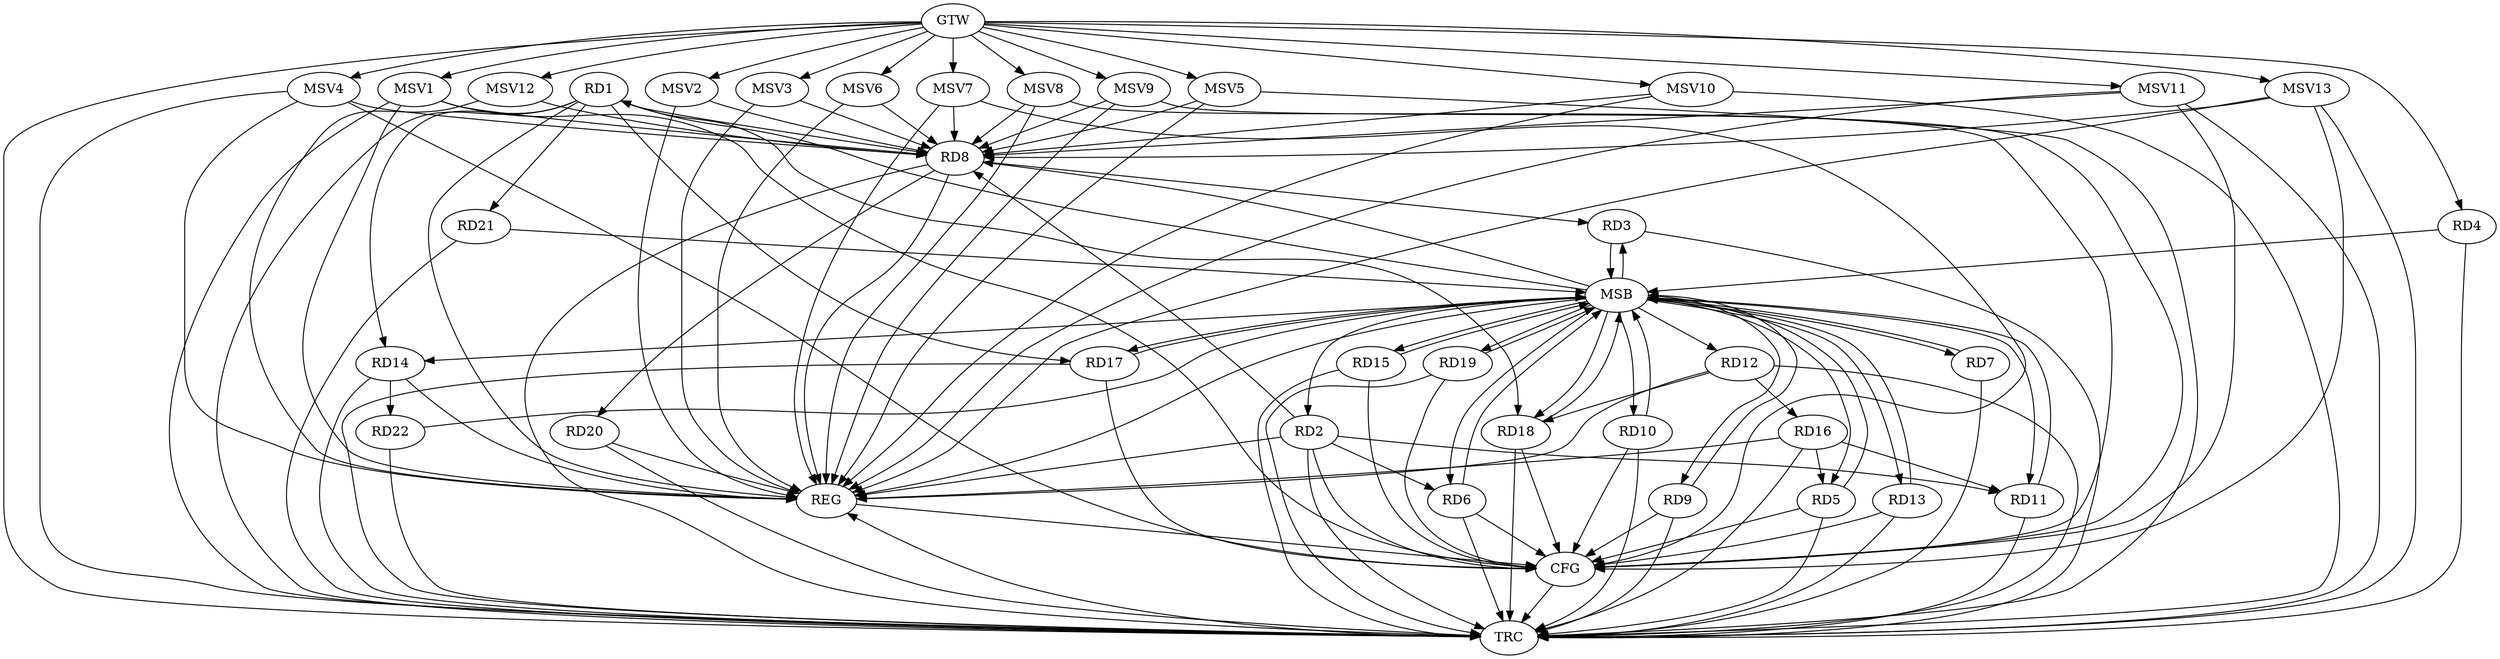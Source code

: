 strict digraph G {
  RD1 [ label="RD1" ];
  RD2 [ label="RD2" ];
  RD3 [ label="RD3" ];
  RD4 [ label="RD4" ];
  RD5 [ label="RD5" ];
  RD6 [ label="RD6" ];
  RD7 [ label="RD7" ];
  RD8 [ label="RD8" ];
  RD9 [ label="RD9" ];
  RD10 [ label="RD10" ];
  RD11 [ label="RD11" ];
  RD12 [ label="RD12" ];
  RD13 [ label="RD13" ];
  RD14 [ label="RD14" ];
  RD15 [ label="RD15" ];
  RD16 [ label="RD16" ];
  RD17 [ label="RD17" ];
  RD18 [ label="RD18" ];
  RD19 [ label="RD19" ];
  RD20 [ label="RD20" ];
  RD21 [ label="RD21" ];
  RD22 [ label="RD22" ];
  GTW [ label="GTW" ];
  REG [ label="REG" ];
  MSB [ label="MSB" ];
  CFG [ label="CFG" ];
  TRC [ label="TRC" ];
  MSV1 [ label="MSV1" ];
  MSV2 [ label="MSV2" ];
  MSV3 [ label="MSV3" ];
  MSV4 [ label="MSV4" ];
  MSV5 [ label="MSV5" ];
  MSV6 [ label="MSV6" ];
  MSV7 [ label="MSV7" ];
  MSV8 [ label="MSV8" ];
  MSV9 [ label="MSV9" ];
  MSV10 [ label="MSV10" ];
  MSV11 [ label="MSV11" ];
  MSV12 [ label="MSV12" ];
  MSV13 [ label="MSV13" ];
  RD1 -> RD8;
  RD1 -> RD14;
  RD1 -> RD17;
  RD1 -> RD18;
  RD1 -> RD21;
  RD2 -> RD6;
  RD2 -> RD8;
  RD2 -> RD11;
  RD8 -> RD3;
  RD16 -> RD5;
  RD8 -> RD20;
  RD16 -> RD11;
  RD12 -> RD16;
  RD12 -> RD18;
  RD14 -> RD22;
  GTW -> RD4;
  RD1 -> REG;
  RD2 -> REG;
  RD8 -> REG;
  RD12 -> REG;
  RD14 -> REG;
  RD16 -> REG;
  RD20 -> REG;
  RD3 -> MSB;
  MSB -> RD2;
  MSB -> RD11;
  MSB -> RD13;
  MSB -> REG;
  RD4 -> MSB;
  RD5 -> MSB;
  MSB -> RD17;
  RD6 -> MSB;
  MSB -> RD8;
  MSB -> RD15;
  MSB -> RD18;
  MSB -> RD19;
  RD7 -> MSB;
  RD9 -> MSB;
  MSB -> RD10;
  RD10 -> MSB;
  MSB -> RD3;
  MSB -> RD7;
  MSB -> RD14;
  RD11 -> MSB;
  MSB -> RD1;
  RD13 -> MSB;
  MSB -> RD6;
  RD15 -> MSB;
  MSB -> RD5;
  MSB -> RD9;
  MSB -> RD12;
  RD17 -> MSB;
  RD18 -> MSB;
  RD19 -> MSB;
  RD21 -> MSB;
  RD22 -> MSB;
  RD13 -> CFG;
  RD19 -> CFG;
  RD10 -> CFG;
  RD9 -> CFG;
  RD18 -> CFG;
  RD17 -> CFG;
  RD15 -> CFG;
  RD6 -> CFG;
  RD2 -> CFG;
  RD5 -> CFG;
  REG -> CFG;
  RD1 -> TRC;
  RD2 -> TRC;
  RD3 -> TRC;
  RD4 -> TRC;
  RD5 -> TRC;
  RD6 -> TRC;
  RD7 -> TRC;
  RD8 -> TRC;
  RD9 -> TRC;
  RD10 -> TRC;
  RD11 -> TRC;
  RD12 -> TRC;
  RD13 -> TRC;
  RD14 -> TRC;
  RD15 -> TRC;
  RD16 -> TRC;
  RD17 -> TRC;
  RD18 -> TRC;
  RD19 -> TRC;
  RD20 -> TRC;
  RD21 -> TRC;
  RD22 -> TRC;
  GTW -> TRC;
  CFG -> TRC;
  TRC -> REG;
  MSV1 -> RD8;
  GTW -> MSV1;
  MSV1 -> REG;
  MSV1 -> TRC;
  MSV1 -> CFG;
  MSV2 -> RD8;
  GTW -> MSV2;
  MSV2 -> REG;
  MSV3 -> RD8;
  GTW -> MSV3;
  MSV3 -> REG;
  MSV4 -> RD8;
  GTW -> MSV4;
  MSV4 -> REG;
  MSV4 -> TRC;
  MSV4 -> CFG;
  MSV5 -> RD8;
  GTW -> MSV5;
  MSV5 -> REG;
  MSV5 -> TRC;
  MSV6 -> RD8;
  MSV7 -> RD8;
  GTW -> MSV6;
  MSV6 -> REG;
  GTW -> MSV7;
  MSV7 -> REG;
  MSV7 -> CFG;
  MSV8 -> RD8;
  GTW -> MSV8;
  MSV8 -> REG;
  MSV8 -> CFG;
  MSV9 -> RD8;
  MSV10 -> RD8;
  MSV11 -> RD8;
  GTW -> MSV9;
  MSV9 -> REG;
  MSV9 -> CFG;
  GTW -> MSV10;
  MSV10 -> REG;
  MSV10 -> TRC;
  GTW -> MSV11;
  MSV11 -> REG;
  MSV11 -> TRC;
  MSV11 -> CFG;
  MSV12 -> RD8;
  GTW -> MSV12;
  MSV12 -> REG;
  MSV13 -> RD8;
  GTW -> MSV13;
  MSV13 -> REG;
  MSV13 -> TRC;
  MSV13 -> CFG;
}
